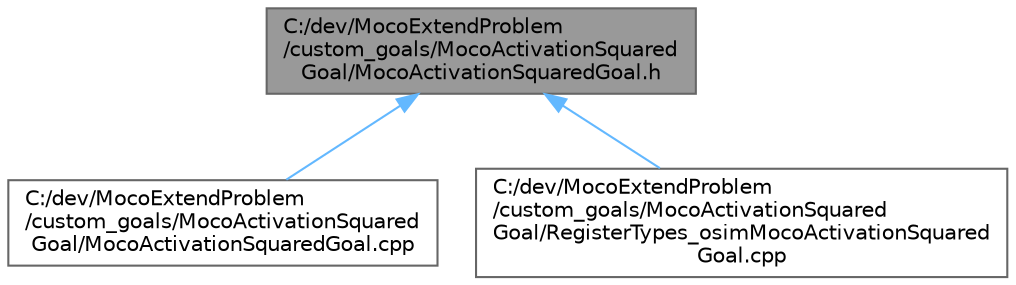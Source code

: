 digraph "C:/dev/MocoExtendProblem/custom_goals/MocoActivationSquaredGoal/MocoActivationSquaredGoal.h"
{
 // LATEX_PDF_SIZE
  bgcolor="transparent";
  edge [fontname=Helvetica,fontsize=10,labelfontname=Helvetica,labelfontsize=10];
  node [fontname=Helvetica,fontsize=10,shape=box,height=0.2,width=0.4];
  Node1 [id="Node000001",label="C:/dev/MocoExtendProblem\l/custom_goals/MocoActivationSquared\lGoal/MocoActivationSquaredGoal.h",height=0.2,width=0.4,color="gray40", fillcolor="grey60", style="filled", fontcolor="black",tooltip=" "];
  Node1 -> Node2 [id="edge1_Node000001_Node000002",dir="back",color="steelblue1",style="solid",tooltip=" "];
  Node2 [id="Node000002",label="C:/dev/MocoExtendProblem\l/custom_goals/MocoActivationSquared\lGoal/MocoActivationSquaredGoal.cpp",height=0.2,width=0.4,color="grey40", fillcolor="white", style="filled",URL="$_moco_activation_squared_goal_2_moco_activation_squared_goal_8cpp.html",tooltip=" "];
  Node1 -> Node3 [id="edge2_Node000001_Node000003",dir="back",color="steelblue1",style="solid",tooltip=" "];
  Node3 [id="Node000003",label="C:/dev/MocoExtendProblem\l/custom_goals/MocoActivationSquared\lGoal/RegisterTypes_osimMocoActivationSquared\lGoal.cpp",height=0.2,width=0.4,color="grey40", fillcolor="white", style="filled",URL="$_moco_activation_squared_goal_2_register_types__osim_moco_activation_squared_goal_8cpp.html",tooltip=" "];
}
